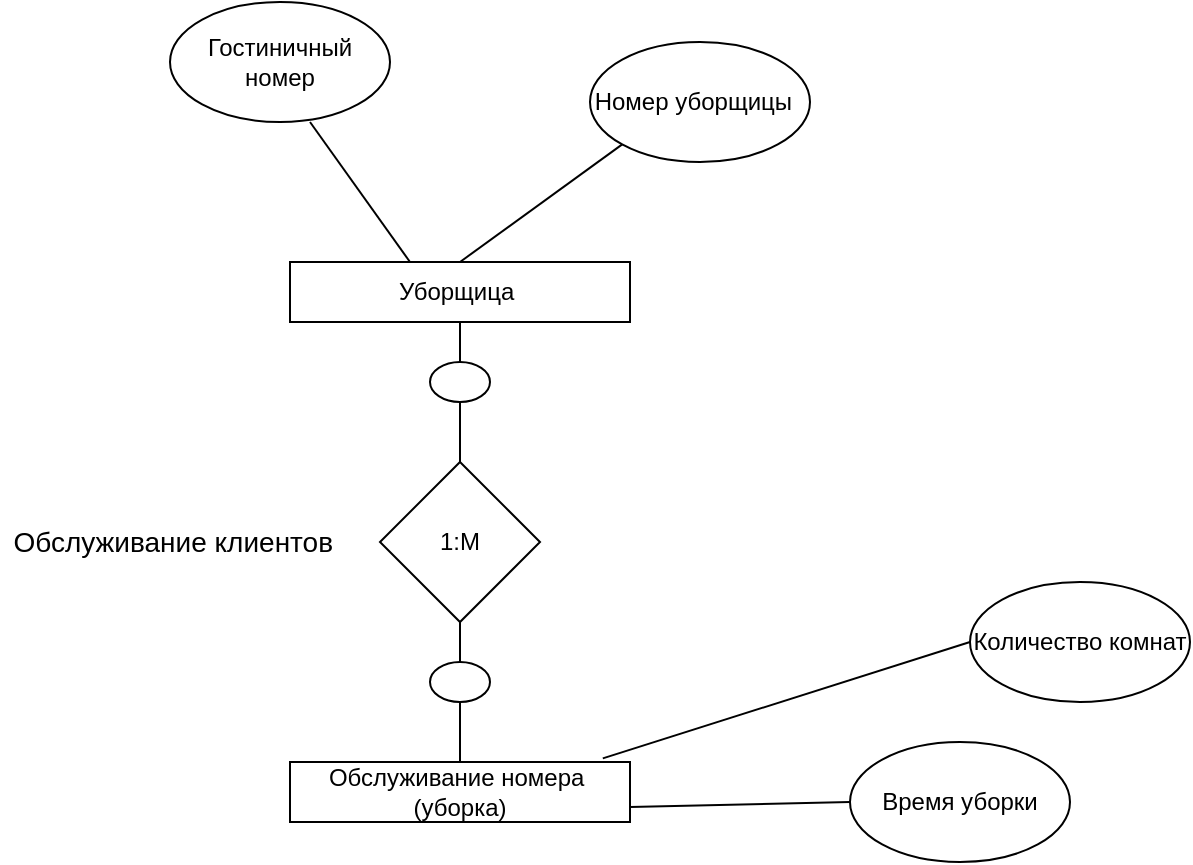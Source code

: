 <mxfile version="17.2.1" type="github">
  <diagram id="77WMWdnqTVYGoCK4N3Vb" name="Page-1">
    <mxGraphModel dx="997" dy="580" grid="1" gridSize="10" guides="1" tooltips="1" connect="1" arrows="1" fold="1" page="1" pageScale="1" pageWidth="827" pageHeight="1169" math="0" shadow="0">
      <root>
        <mxCell id="0" />
        <mxCell id="1" parent="0" />
        <mxCell id="ufz5VJGCjOvy8GxY8H4L-1" value="Уборщица&amp;nbsp;" style="rounded=0;whiteSpace=wrap;html=1;" vertex="1" parent="1">
          <mxGeometry x="200" y="270" width="170" height="30" as="geometry" />
        </mxCell>
        <mxCell id="ufz5VJGCjOvy8GxY8H4L-2" value="" style="endArrow=none;html=1;rounded=0;" edge="1" parent="1">
          <mxGeometry width="50" height="50" relative="1" as="geometry">
            <mxPoint x="210" y="200" as="sourcePoint" />
            <mxPoint x="260" y="270" as="targetPoint" />
          </mxGeometry>
        </mxCell>
        <mxCell id="ufz5VJGCjOvy8GxY8H4L-3" value="" style="endArrow=none;html=1;rounded=0;entryX=0.5;entryY=0;entryDx=0;entryDy=0;exitX=0;exitY=1;exitDx=0;exitDy=0;" edge="1" parent="1" source="ufz5VJGCjOvy8GxY8H4L-6" target="ufz5VJGCjOvy8GxY8H4L-1">
          <mxGeometry width="50" height="50" relative="1" as="geometry">
            <mxPoint x="360" y="210" as="sourcePoint" />
            <mxPoint x="270" y="280" as="targetPoint" />
          </mxGeometry>
        </mxCell>
        <mxCell id="ufz5VJGCjOvy8GxY8H4L-5" value="Гостиничный номер" style="ellipse;whiteSpace=wrap;html=1;" vertex="1" parent="1">
          <mxGeometry x="140" y="140" width="110" height="60" as="geometry" />
        </mxCell>
        <mxCell id="ufz5VJGCjOvy8GxY8H4L-6" value="Номер уборщицы&amp;nbsp;&amp;nbsp;" style="ellipse;whiteSpace=wrap;html=1;" vertex="1" parent="1">
          <mxGeometry x="350" y="160" width="110" height="60" as="geometry" />
        </mxCell>
        <mxCell id="ufz5VJGCjOvy8GxY8H4L-7" value="" style="endArrow=none;html=1;rounded=0;entryX=0.5;entryY=1;entryDx=0;entryDy=0;startArrow=none;" edge="1" parent="1" source="ufz5VJGCjOvy8GxY8H4L-11" target="ufz5VJGCjOvy8GxY8H4L-1">
          <mxGeometry width="50" height="50" relative="1" as="geometry">
            <mxPoint x="285" y="370" as="sourcePoint" />
            <mxPoint x="260" y="470" as="targetPoint" />
          </mxGeometry>
        </mxCell>
        <mxCell id="ufz5VJGCjOvy8GxY8H4L-8" value="1:M" style="rhombus;whiteSpace=wrap;html=1;" vertex="1" parent="1">
          <mxGeometry x="245" y="370" width="80" height="80" as="geometry" />
        </mxCell>
        <mxCell id="ufz5VJGCjOvy8GxY8H4L-10" value="" style="endArrow=none;html=1;rounded=0;entryX=0.5;entryY=1;entryDx=0;entryDy=0;" edge="1" parent="1" target="ufz5VJGCjOvy8GxY8H4L-8">
          <mxGeometry width="50" height="50" relative="1" as="geometry">
            <mxPoint x="285" y="520" as="sourcePoint" />
            <mxPoint x="260" y="470" as="targetPoint" />
          </mxGeometry>
        </mxCell>
        <mxCell id="ufz5VJGCjOvy8GxY8H4L-11" value="" style="ellipse;whiteSpace=wrap;html=1;" vertex="1" parent="1">
          <mxGeometry x="270" y="320" width="30" height="20" as="geometry" />
        </mxCell>
        <mxCell id="ufz5VJGCjOvy8GxY8H4L-12" value="" style="endArrow=none;html=1;rounded=0;entryX=0.5;entryY=1;entryDx=0;entryDy=0;" edge="1" parent="1" target="ufz5VJGCjOvy8GxY8H4L-11">
          <mxGeometry width="50" height="50" relative="1" as="geometry">
            <mxPoint x="285" y="370" as="sourcePoint" />
            <mxPoint x="285" y="300" as="targetPoint" />
          </mxGeometry>
        </mxCell>
        <mxCell id="ufz5VJGCjOvy8GxY8H4L-13" value="" style="ellipse;whiteSpace=wrap;html=1;" vertex="1" parent="1">
          <mxGeometry x="270" y="470" width="30" height="20" as="geometry" />
        </mxCell>
        <mxCell id="ufz5VJGCjOvy8GxY8H4L-14" value="Обслуживание номера&amp;nbsp;&lt;br&gt;(уборка)" style="rounded=0;whiteSpace=wrap;html=1;" vertex="1" parent="1">
          <mxGeometry x="200" y="520" width="170" height="30" as="geometry" />
        </mxCell>
        <mxCell id="ufz5VJGCjOvy8GxY8H4L-15" value="" style="endArrow=none;html=1;rounded=0;exitX=0.92;exitY=-0.06;exitDx=0;exitDy=0;exitPerimeter=0;" edge="1" parent="1" source="ufz5VJGCjOvy8GxY8H4L-14">
          <mxGeometry width="50" height="50" relative="1" as="geometry">
            <mxPoint x="390" y="420" as="sourcePoint" />
            <mxPoint x="540" y="460" as="targetPoint" />
          </mxGeometry>
        </mxCell>
        <mxCell id="ufz5VJGCjOvy8GxY8H4L-17" value="" style="endArrow=none;html=1;rounded=0;exitX=1;exitY=0.75;exitDx=0;exitDy=0;" edge="1" parent="1" source="ufz5VJGCjOvy8GxY8H4L-14">
          <mxGeometry width="50" height="50" relative="1" as="geometry">
            <mxPoint x="367.93" y="526.61" as="sourcePoint" />
            <mxPoint x="480" y="540" as="targetPoint" />
          </mxGeometry>
        </mxCell>
        <mxCell id="ufz5VJGCjOvy8GxY8H4L-18" value="Количество комнат" style="ellipse;whiteSpace=wrap;html=1;" vertex="1" parent="1">
          <mxGeometry x="540" y="430" width="110" height="60" as="geometry" />
        </mxCell>
        <mxCell id="ufz5VJGCjOvy8GxY8H4L-19" value="Время уборки" style="ellipse;whiteSpace=wrap;html=1;" vertex="1" parent="1">
          <mxGeometry x="480" y="510" width="110" height="60" as="geometry" />
        </mxCell>
        <mxCell id="ufz5VJGCjOvy8GxY8H4L-20" value="&lt;font style=&quot;font-size: 14px&quot;&gt;Обслуживание клиентов&amp;nbsp;&amp;nbsp;&lt;/font&gt;" style="text;html=1;align=center;verticalAlign=middle;resizable=0;points=[];autosize=1;strokeColor=none;fillColor=none;" vertex="1" parent="1">
          <mxGeometry x="55" y="400" width="180" height="20" as="geometry" />
        </mxCell>
      </root>
    </mxGraphModel>
  </diagram>
</mxfile>
